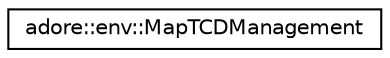 digraph "Graphical Class Hierarchy"
{
 // LATEX_PDF_SIZE
  edge [fontname="Helvetica",fontsize="10",labelfontname="Helvetica",labelfontsize="10"];
  node [fontname="Helvetica",fontsize="10",shape=record];
  rankdir="LR";
  Node0 [label="adore::env::MapTCDManagement",height=0.2,width=0.4,color="black", fillcolor="white", style="filled",URL="$classadore_1_1env_1_1MapTCDManagement.html",tooltip="manage visible traffic control devices based on vehicle position and last state of the object"];
}
